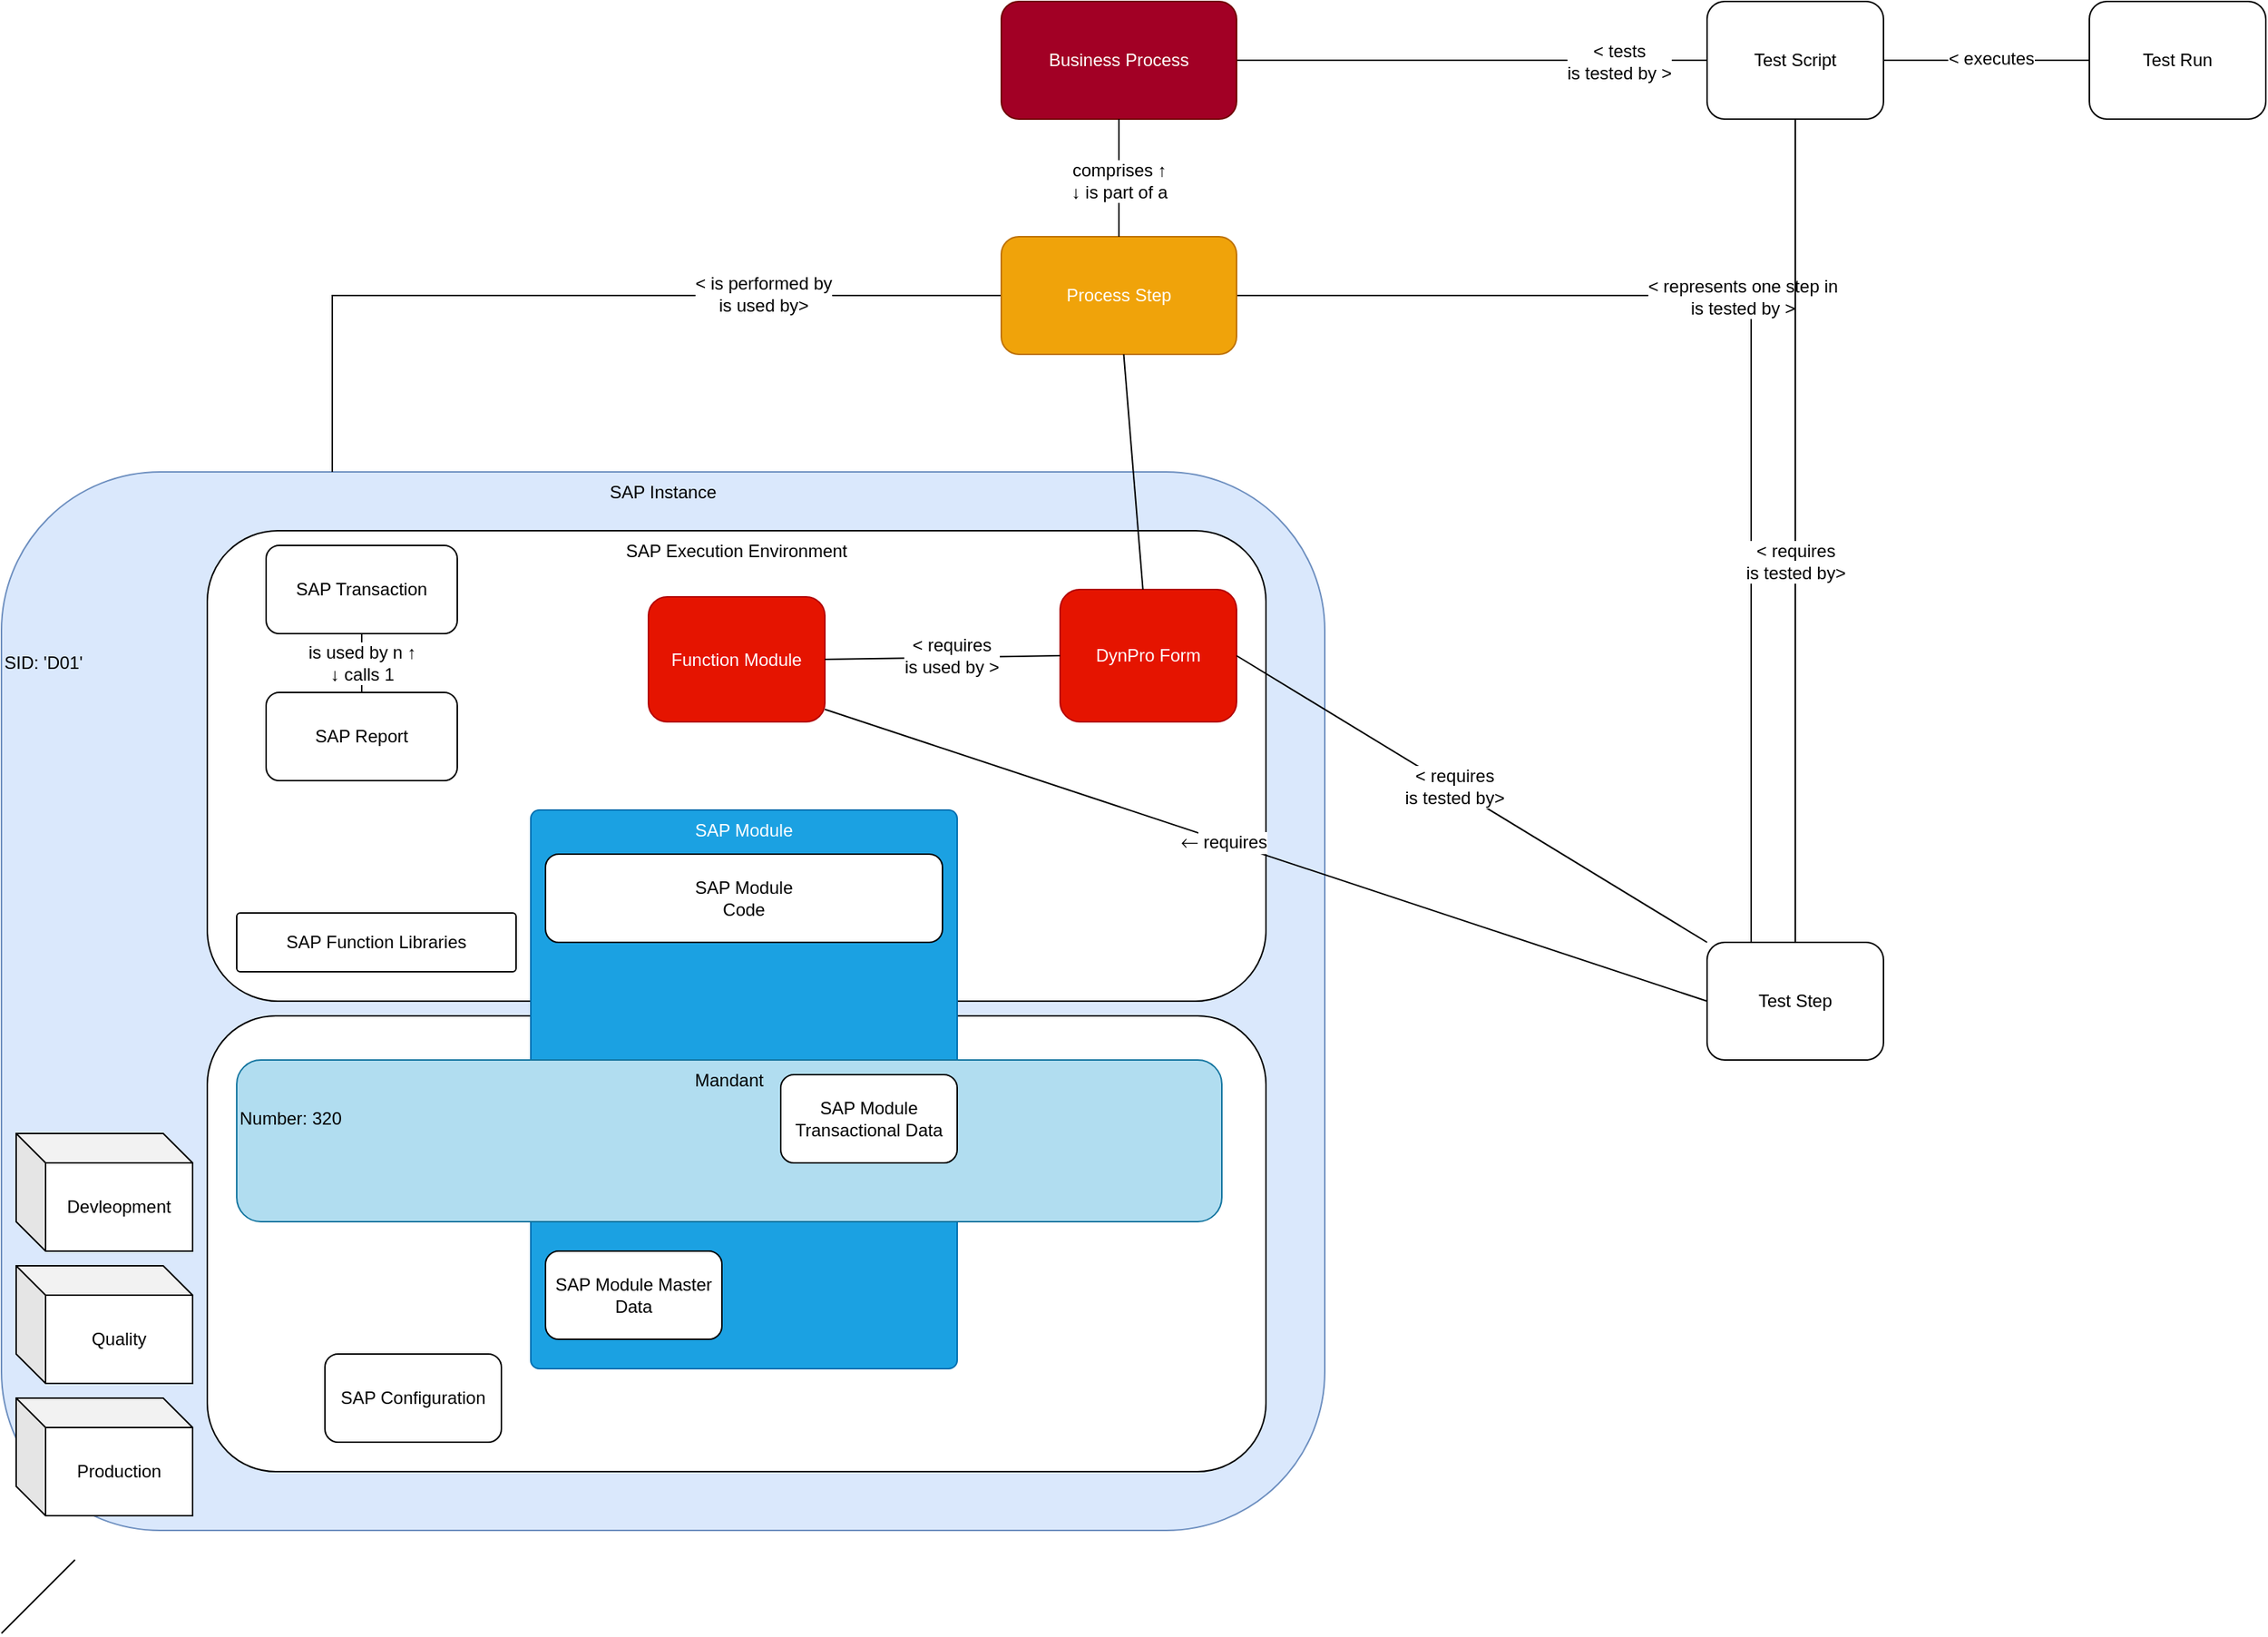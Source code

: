 <mxfile version="12.5.3" type="github">
  <diagram id="0EH3olBFqnhFymJMHP70" name="Page-1">
    <mxGraphModel dx="984" dy="546" grid="1" gridSize="10" guides="1" tooltips="1" connect="1" arrows="1" fold="1" page="1" pageScale="1" pageWidth="1654" pageHeight="1169" math="0" shadow="0">
      <root>
        <mxCell id="0"/>
        <mxCell id="1" parent="0"/>
        <mxCell id="2iofssYLNBHGnX9hxQKu-18" value="SAP Instance" style="rounded=1;whiteSpace=wrap;html=1;horizontal=1;verticalAlign=top;fillColor=#dae8fc;strokeColor=#6c8ebf;" parent="1" vertex="1">
          <mxGeometry x="60" y="440" width="900" height="720" as="geometry"/>
        </mxCell>
        <mxCell id="2iofssYLNBHGnX9hxQKu-10" value="Database (SAP HANA)" style="rounded=1;whiteSpace=wrap;html=1;verticalAlign=top;" parent="1" vertex="1">
          <mxGeometry x="200" y="810" width="720" height="310" as="geometry"/>
        </mxCell>
        <mxCell id="2iofssYLNBHGnX9hxQKu-9" value="SAP Execution Environment" style="rounded=1;whiteSpace=wrap;html=1;verticalAlign=top;" parent="1" vertex="1">
          <mxGeometry x="200" y="480" width="720" height="320" as="geometry"/>
        </mxCell>
        <mxCell id="pgxlMCb6BvmPWI_ls00N-17" value="" style="edgeStyle=orthogonalEdgeStyle;rounded=0;comic=0;orthogonalLoop=1;jettySize=auto;html=1;endArrow=none;endFill=0;" edge="1" parent="1" source="2iofssYLNBHGnX9hxQKu-1" target="2iofssYLNBHGnX9hxQKu-2">
          <mxGeometry relative="1" as="geometry"/>
        </mxCell>
        <mxCell id="pgxlMCb6BvmPWI_ls00N-18" value="&amp;lt; executes" style="text;html=1;align=center;verticalAlign=middle;resizable=0;points=[];labelBackgroundColor=#ffffff;" vertex="1" connectable="0" parent="pgxlMCb6BvmPWI_ls00N-17">
          <mxGeometry x="-0.043" y="-1" relative="1" as="geometry">
            <mxPoint as="offset"/>
          </mxGeometry>
        </mxCell>
        <mxCell id="2iofssYLNBHGnX9hxQKu-1" value="Test Run" style="rounded=1;whiteSpace=wrap;html=1;" parent="1" vertex="1">
          <mxGeometry x="1480" y="120" width="120" height="80" as="geometry"/>
        </mxCell>
        <mxCell id="pgxlMCb6BvmPWI_ls00N-15" value="" style="edgeStyle=orthogonalEdgeStyle;rounded=0;comic=0;orthogonalLoop=1;jettySize=auto;html=1;endArrow=none;endFill=0;entryX=1;entryY=0.5;entryDx=0;entryDy=0;" edge="1" parent="1" source="2iofssYLNBHGnX9hxQKu-2" target="2iofssYLNBHGnX9hxQKu-8">
          <mxGeometry relative="1" as="geometry"/>
        </mxCell>
        <mxCell id="pgxlMCb6BvmPWI_ls00N-16" value="&lt;div&gt;&amp;lt; tests&lt;/div&gt;&lt;div&gt;is tested by &amp;gt;&lt;br&gt;&lt;/div&gt;" style="text;html=1;align=center;verticalAlign=middle;resizable=0;points=[];labelBackgroundColor=#ffffff;" vertex="1" connectable="0" parent="pgxlMCb6BvmPWI_ls00N-15">
          <mxGeometry x="-0.624" y="1" relative="1" as="geometry">
            <mxPoint as="offset"/>
          </mxGeometry>
        </mxCell>
        <mxCell id="2iofssYLNBHGnX9hxQKu-2" value="Test Script" style="rounded=1;whiteSpace=wrap;html=1;" parent="1" vertex="1">
          <mxGeometry x="1220" y="120" width="120" height="80" as="geometry"/>
        </mxCell>
        <mxCell id="pgxlMCb6BvmPWI_ls00N-7" value="" style="edgeStyle=orthogonalEdgeStyle;rounded=0;orthogonalLoop=1;jettySize=auto;html=1;endArrow=none;endFill=0;entryX=1;entryY=0.5;entryDx=0;entryDy=0;exitX=0.25;exitY=0;exitDx=0;exitDy=0;" edge="1" parent="1" source="2iofssYLNBHGnX9hxQKu-3" target="2iofssYLNBHGnX9hxQKu-15">
          <mxGeometry relative="1" as="geometry">
            <Array as="points">
              <mxPoint x="1250" y="320"/>
            </Array>
          </mxGeometry>
        </mxCell>
        <mxCell id="pgxlMCb6BvmPWI_ls00N-8" value="&amp;lt; represents one step in&lt;br&gt;is tested by &amp;gt;" style="text;html=1;align=center;verticalAlign=middle;resizable=0;points=[];labelBackgroundColor=#ffffff;" vertex="1" connectable="0" parent="pgxlMCb6BvmPWI_ls00N-7">
          <mxGeometry x="0.131" y="1" relative="1" as="geometry">
            <mxPoint as="offset"/>
          </mxGeometry>
        </mxCell>
        <mxCell id="2iofssYLNBHGnX9hxQKu-3" value="Test Step" style="rounded=1;whiteSpace=wrap;html=1;" parent="1" vertex="1">
          <mxGeometry x="1220" y="760" width="120" height="80" as="geometry"/>
        </mxCell>
        <mxCell id="2iofssYLNBHGnX9hxQKu-6" value="DynPro Form" style="rounded=1;whiteSpace=wrap;html=1;fillColor=#e51400;strokeColor=#B20000;fontColor=#ffffff;" parent="1" vertex="1">
          <mxGeometry x="780" y="520" width="120" height="90" as="geometry"/>
        </mxCell>
        <mxCell id="2iofssYLNBHGnX9hxQKu-7" value="SAP Module" style="rounded=1;whiteSpace=wrap;html=1;verticalAlign=top;arcSize=2;fillColor=#1ba1e2;strokeColor=#006EAF;fontColor=#ffffff;" parent="1" vertex="1">
          <mxGeometry x="420" y="670" width="290" height="380" as="geometry"/>
        </mxCell>
        <mxCell id="2iofssYLNBHGnX9hxQKu-8" value="Business Process" style="rounded=1;whiteSpace=wrap;html=1;fillColor=#a20025;strokeColor=#6F0000;fontColor=#ffffff;" parent="1" vertex="1">
          <mxGeometry x="740" y="120" width="160" height="80" as="geometry"/>
        </mxCell>
        <mxCell id="2iofssYLNBHGnX9hxQKu-11" value="SAP Configuration" style="rounded=1;whiteSpace=wrap;html=1;" parent="1" vertex="1">
          <mxGeometry x="280" y="1040" width="120" height="60" as="geometry"/>
        </mxCell>
        <mxCell id="2iofssYLNBHGnX9hxQKu-12" value="SAP Module Master Data" style="rounded=1;whiteSpace=wrap;html=1;" parent="1" vertex="1">
          <mxGeometry x="430" y="970" width="120" height="60" as="geometry"/>
        </mxCell>
        <mxCell id="2iofssYLNBHGnX9hxQKu-14" value="&lt;div&gt;SAP Module&lt;br&gt;Code&lt;br&gt;&lt;/div&gt;" style="rounded=1;whiteSpace=wrap;html=1;" parent="1" vertex="1">
          <mxGeometry x="430" y="700" width="270" height="60" as="geometry"/>
        </mxCell>
        <mxCell id="pgxlMCb6BvmPWI_ls00N-3" style="edgeStyle=orthogonalEdgeStyle;rounded=0;orthogonalLoop=1;jettySize=auto;html=1;exitX=0;exitY=0.5;exitDx=0;exitDy=0;entryX=0.25;entryY=0;entryDx=0;entryDy=0;endArrow=none;endFill=0;" edge="1" parent="1" source="2iofssYLNBHGnX9hxQKu-15" target="2iofssYLNBHGnX9hxQKu-18">
          <mxGeometry relative="1" as="geometry"/>
        </mxCell>
        <mxCell id="pgxlMCb6BvmPWI_ls00N-4" value="&amp;lt; is performed by&lt;br&gt;is used by&amp;gt;" style="text;html=1;align=center;verticalAlign=middle;resizable=0;points=[];labelBackgroundColor=#ffffff;" vertex="1" connectable="0" parent="pgxlMCb6BvmPWI_ls00N-3">
          <mxGeometry x="-0.435" y="-1" relative="1" as="geometry">
            <mxPoint as="offset"/>
          </mxGeometry>
        </mxCell>
        <mxCell id="2iofssYLNBHGnX9hxQKu-15" value="Process Step" style="rounded=1;whiteSpace=wrap;html=1;fillColor=#f0a30a;strokeColor=#BD7000;fontColor=#ffffff;" parent="1" vertex="1">
          <mxGeometry x="740" y="280" width="160" height="80" as="geometry"/>
        </mxCell>
        <mxCell id="2iofssYLNBHGnX9hxQKu-17" value="Function Module" style="rounded=1;whiteSpace=wrap;html=1;fillColor=#e51400;strokeColor=#B20000;fontColor=#ffffff;" parent="1" vertex="1">
          <mxGeometry x="500" y="525" width="120" height="85" as="geometry"/>
        </mxCell>
        <mxCell id="2iofssYLNBHGnX9hxQKu-21" value="" style="endArrow=none;html=1;entryX=0;entryY=0.5;entryDx=0;entryDy=0;exitX=1;exitY=0.9;exitDx=0;exitDy=0;exitPerimeter=0;" parent="1" source="2iofssYLNBHGnX9hxQKu-17" target="2iofssYLNBHGnX9hxQKu-3" edge="1">
          <mxGeometry width="50" height="50" relative="1" as="geometry">
            <mxPoint x="60" y="1190" as="sourcePoint"/>
            <mxPoint x="110" y="1140" as="targetPoint"/>
          </mxGeometry>
        </mxCell>
        <mxCell id="2iofssYLNBHGnX9hxQKu-22" value="⃪ requires" style="text;html=1;align=center;verticalAlign=middle;resizable=0;points=[];labelBackgroundColor=#ffffff;" parent="2iofssYLNBHGnX9hxQKu-21" vertex="1" connectable="0">
          <mxGeometry x="-0.076" relative="1" as="geometry">
            <mxPoint y="-1" as="offset"/>
          </mxGeometry>
        </mxCell>
        <mxCell id="2iofssYLNBHGnX9hxQKu-23" value="" style="endArrow=none;html=1;entryX=0;entryY=0;entryDx=0;entryDy=0;exitX=1;exitY=0.5;exitDx=0;exitDy=0;" parent="1" source="2iofssYLNBHGnX9hxQKu-6" target="2iofssYLNBHGnX9hxQKu-3" edge="1">
          <mxGeometry width="50" height="50" relative="1" as="geometry">
            <mxPoint x="630" y="560" as="sourcePoint"/>
            <mxPoint x="940" y="420" as="targetPoint"/>
          </mxGeometry>
        </mxCell>
        <mxCell id="2iofssYLNBHGnX9hxQKu-24" value="&amp;lt; requires&lt;br&gt;is tested by&amp;gt;" style="text;html=1;align=center;verticalAlign=middle;resizable=0;points=[];labelBackgroundColor=#ffffff;" parent="2iofssYLNBHGnX9hxQKu-23" vertex="1" connectable="0">
          <mxGeometry x="-0.076" relative="1" as="geometry">
            <mxPoint y="-1" as="offset"/>
          </mxGeometry>
        </mxCell>
        <mxCell id="2iofssYLNBHGnX9hxQKu-25" value="" style="endArrow=none;html=1;entryX=1;entryY=0.5;entryDx=0;entryDy=0;exitX=0;exitY=0.5;exitDx=0;exitDy=0;" parent="1" source="2iofssYLNBHGnX9hxQKu-6" target="2iofssYLNBHGnX9hxQKu-17" edge="1">
          <mxGeometry width="50" height="50" relative="1" as="geometry">
            <mxPoint x="880" y="660" as="sourcePoint"/>
            <mxPoint x="970" y="450" as="targetPoint"/>
          </mxGeometry>
        </mxCell>
        <mxCell id="2iofssYLNBHGnX9hxQKu-26" value="&amp;lt; requires&lt;br&gt;is used by &amp;gt;" style="text;html=1;align=center;verticalAlign=middle;resizable=0;points=[];labelBackgroundColor=#ffffff;" parent="2iofssYLNBHGnX9hxQKu-25" vertex="1" connectable="0">
          <mxGeometry x="-0.076" relative="1" as="geometry">
            <mxPoint y="-1" as="offset"/>
          </mxGeometry>
        </mxCell>
        <mxCell id="-UwRbHGBUcmQI9_FIhXQ-3" value="" style="endArrow=none;html=1;entryX=0.5;entryY=1;entryDx=0;entryDy=0;exitX=0.5;exitY=0;exitDx=0;exitDy=0;" parent="1" source="2iofssYLNBHGnX9hxQKu-15" target="2iofssYLNBHGnX9hxQKu-8" edge="1">
          <mxGeometry width="50" height="50" relative="1" as="geometry">
            <mxPoint x="890" y="585" as="sourcePoint"/>
            <mxPoint x="1200" y="460" as="targetPoint"/>
          </mxGeometry>
        </mxCell>
        <mxCell id="-UwRbHGBUcmQI9_FIhXQ-4" value="comprises ↑&lt;br&gt;↓ is part of a" style="text;html=1;align=center;verticalAlign=middle;resizable=0;points=[];labelBackgroundColor=#ffffff;" parent="-UwRbHGBUcmQI9_FIhXQ-3" vertex="1" connectable="0">
          <mxGeometry x="-0.076" relative="1" as="geometry">
            <mxPoint y="-1" as="offset"/>
          </mxGeometry>
        </mxCell>
        <mxCell id="-UwRbHGBUcmQI9_FIhXQ-5" value="SID: &#39;D01&#39;" style="text;html=1;strokeColor=none;fillColor=none;align=left;verticalAlign=middle;whiteSpace=wrap;rounded=0;labelPosition=center;verticalLabelPosition=middle;" parent="1" vertex="1">
          <mxGeometry x="60" y="560" width="120" height="20" as="geometry"/>
        </mxCell>
        <mxCell id="2iofssYLNBHGnX9hxQKu-19" value="Mandant" style="rounded=1;whiteSpace=wrap;html=1;horizontal=1;verticalAlign=top;fillColor=#b1ddf0;strokeColor=#10739e;" parent="1" vertex="1">
          <mxGeometry x="220" y="840" width="670" height="110" as="geometry"/>
        </mxCell>
        <mxCell id="2iofssYLNBHGnX9hxQKu-13" value="SAP Module Transactional Data" style="rounded=1;whiteSpace=wrap;html=1;" parent="1" vertex="1">
          <mxGeometry x="590" y="850" width="120" height="60" as="geometry"/>
        </mxCell>
        <mxCell id="pgxlMCb6BvmPWI_ls00N-1" value="SAP Function Libraries" style="rounded=1;whiteSpace=wrap;html=1;arcSize=6;" vertex="1" parent="1">
          <mxGeometry x="220" y="740" width="190" height="40" as="geometry"/>
        </mxCell>
        <mxCell id="-UwRbHGBUcmQI9_FIhXQ-7" value="Number: 320" style="text;html=1;strokeColor=none;fillColor=none;align=left;verticalAlign=middle;whiteSpace=wrap;rounded=0;labelPosition=center;verticalLabelPosition=middle;" parent="1" vertex="1">
          <mxGeometry x="220" y="870" width="120" height="20" as="geometry"/>
        </mxCell>
        <mxCell id="pgxlMCb6BvmPWI_ls00N-9" value="Devleopment" style="shape=cube;whiteSpace=wrap;html=1;boundedLbl=1;backgroundOutline=1;darkOpacity=0.05;darkOpacity2=0.1;align=center;" vertex="1" parent="1">
          <mxGeometry x="70" y="890" width="120" height="80" as="geometry"/>
        </mxCell>
        <mxCell id="pgxlMCb6BvmPWI_ls00N-10" value="Quality" style="shape=cube;whiteSpace=wrap;html=1;boundedLbl=1;backgroundOutline=1;darkOpacity=0.05;darkOpacity2=0.1;align=center;" vertex="1" parent="1">
          <mxGeometry x="70" y="980" width="120" height="80" as="geometry"/>
        </mxCell>
        <mxCell id="pgxlMCb6BvmPWI_ls00N-11" value="Production" style="shape=cube;whiteSpace=wrap;html=1;boundedLbl=1;backgroundOutline=1;darkOpacity=0.05;darkOpacity2=0.1;align=center;" vertex="1" parent="1">
          <mxGeometry x="70" y="1070" width="120" height="80" as="geometry"/>
        </mxCell>
        <mxCell id="pgxlMCb6BvmPWI_ls00N-12" value="" style="endArrow=none;html=1;entryX=0.5;entryY=1;entryDx=0;entryDy=0;exitX=0.5;exitY=0;exitDx=0;exitDy=0;comic=0;" edge="1" parent="1" source="2iofssYLNBHGnX9hxQKu-3" target="2iofssYLNBHGnX9hxQKu-2">
          <mxGeometry width="50" height="50" relative="1" as="geometry">
            <mxPoint x="1170" y="1040" as="sourcePoint"/>
            <mxPoint x="1260" y="850" as="targetPoint"/>
          </mxGeometry>
        </mxCell>
        <mxCell id="pgxlMCb6BvmPWI_ls00N-13" value="&amp;lt; requires&lt;br&gt;is tested by&amp;gt;" style="text;html=1;align=center;verticalAlign=middle;resizable=0;points=[];labelBackgroundColor=#ffffff;" vertex="1" connectable="0" parent="pgxlMCb6BvmPWI_ls00N-12">
          <mxGeometry x="-0.076" relative="1" as="geometry">
            <mxPoint y="-1" as="offset"/>
          </mxGeometry>
        </mxCell>
        <mxCell id="pgxlMCb6BvmPWI_ls00N-20" value="" style="endArrow=none;html=1;" edge="1" parent="1" source="2iofssYLNBHGnX9hxQKu-6" target="2iofssYLNBHGnX9hxQKu-15">
          <mxGeometry width="50" height="50" relative="1" as="geometry">
            <mxPoint x="60" y="1230" as="sourcePoint"/>
            <mxPoint x="110" y="1180" as="targetPoint"/>
          </mxGeometry>
        </mxCell>
        <mxCell id="pgxlMCb6BvmPWI_ls00N-21" value="SAP Report" style="rounded=1;whiteSpace=wrap;html=1;" vertex="1" parent="1">
          <mxGeometry x="240" y="590" width="130" height="60" as="geometry"/>
        </mxCell>
        <mxCell id="pgxlMCb6BvmPWI_ls00N-24" style="edgeStyle=orthogonalEdgeStyle;rounded=0;comic=0;orthogonalLoop=1;jettySize=auto;html=1;exitX=0.5;exitY=1;exitDx=0;exitDy=0;entryX=0.5;entryY=0;entryDx=0;entryDy=0;endArrow=none;endFill=0;" edge="1" parent="1" source="pgxlMCb6BvmPWI_ls00N-22" target="pgxlMCb6BvmPWI_ls00N-21">
          <mxGeometry relative="1" as="geometry"/>
        </mxCell>
        <mxCell id="pgxlMCb6BvmPWI_ls00N-26" value="is used by n ↑&lt;br&gt;↓ calls 1" style="text;html=1;align=center;verticalAlign=middle;resizable=0;points=[];labelBackgroundColor=#ffffff;" vertex="1" connectable="0" parent="pgxlMCb6BvmPWI_ls00N-24">
          <mxGeometry x="0.369" y="2" relative="1" as="geometry">
            <mxPoint x="-2" y="-7.62" as="offset"/>
          </mxGeometry>
        </mxCell>
        <mxCell id="pgxlMCb6BvmPWI_ls00N-22" value="&lt;div&gt;SAP Transaction&lt;br&gt;&lt;/div&gt;" style="rounded=1;whiteSpace=wrap;html=1;" vertex="1" parent="1">
          <mxGeometry x="240" y="490" width="130" height="60" as="geometry"/>
        </mxCell>
        <mxCell id="pgxlMCb6BvmPWI_ls00N-23" value="" style="endArrow=none;html=1;" edge="1" parent="1">
          <mxGeometry width="50" height="50" relative="1" as="geometry">
            <mxPoint x="60" y="1230" as="sourcePoint"/>
            <mxPoint x="110" y="1180" as="targetPoint"/>
          </mxGeometry>
        </mxCell>
      </root>
    </mxGraphModel>
  </diagram>
</mxfile>
